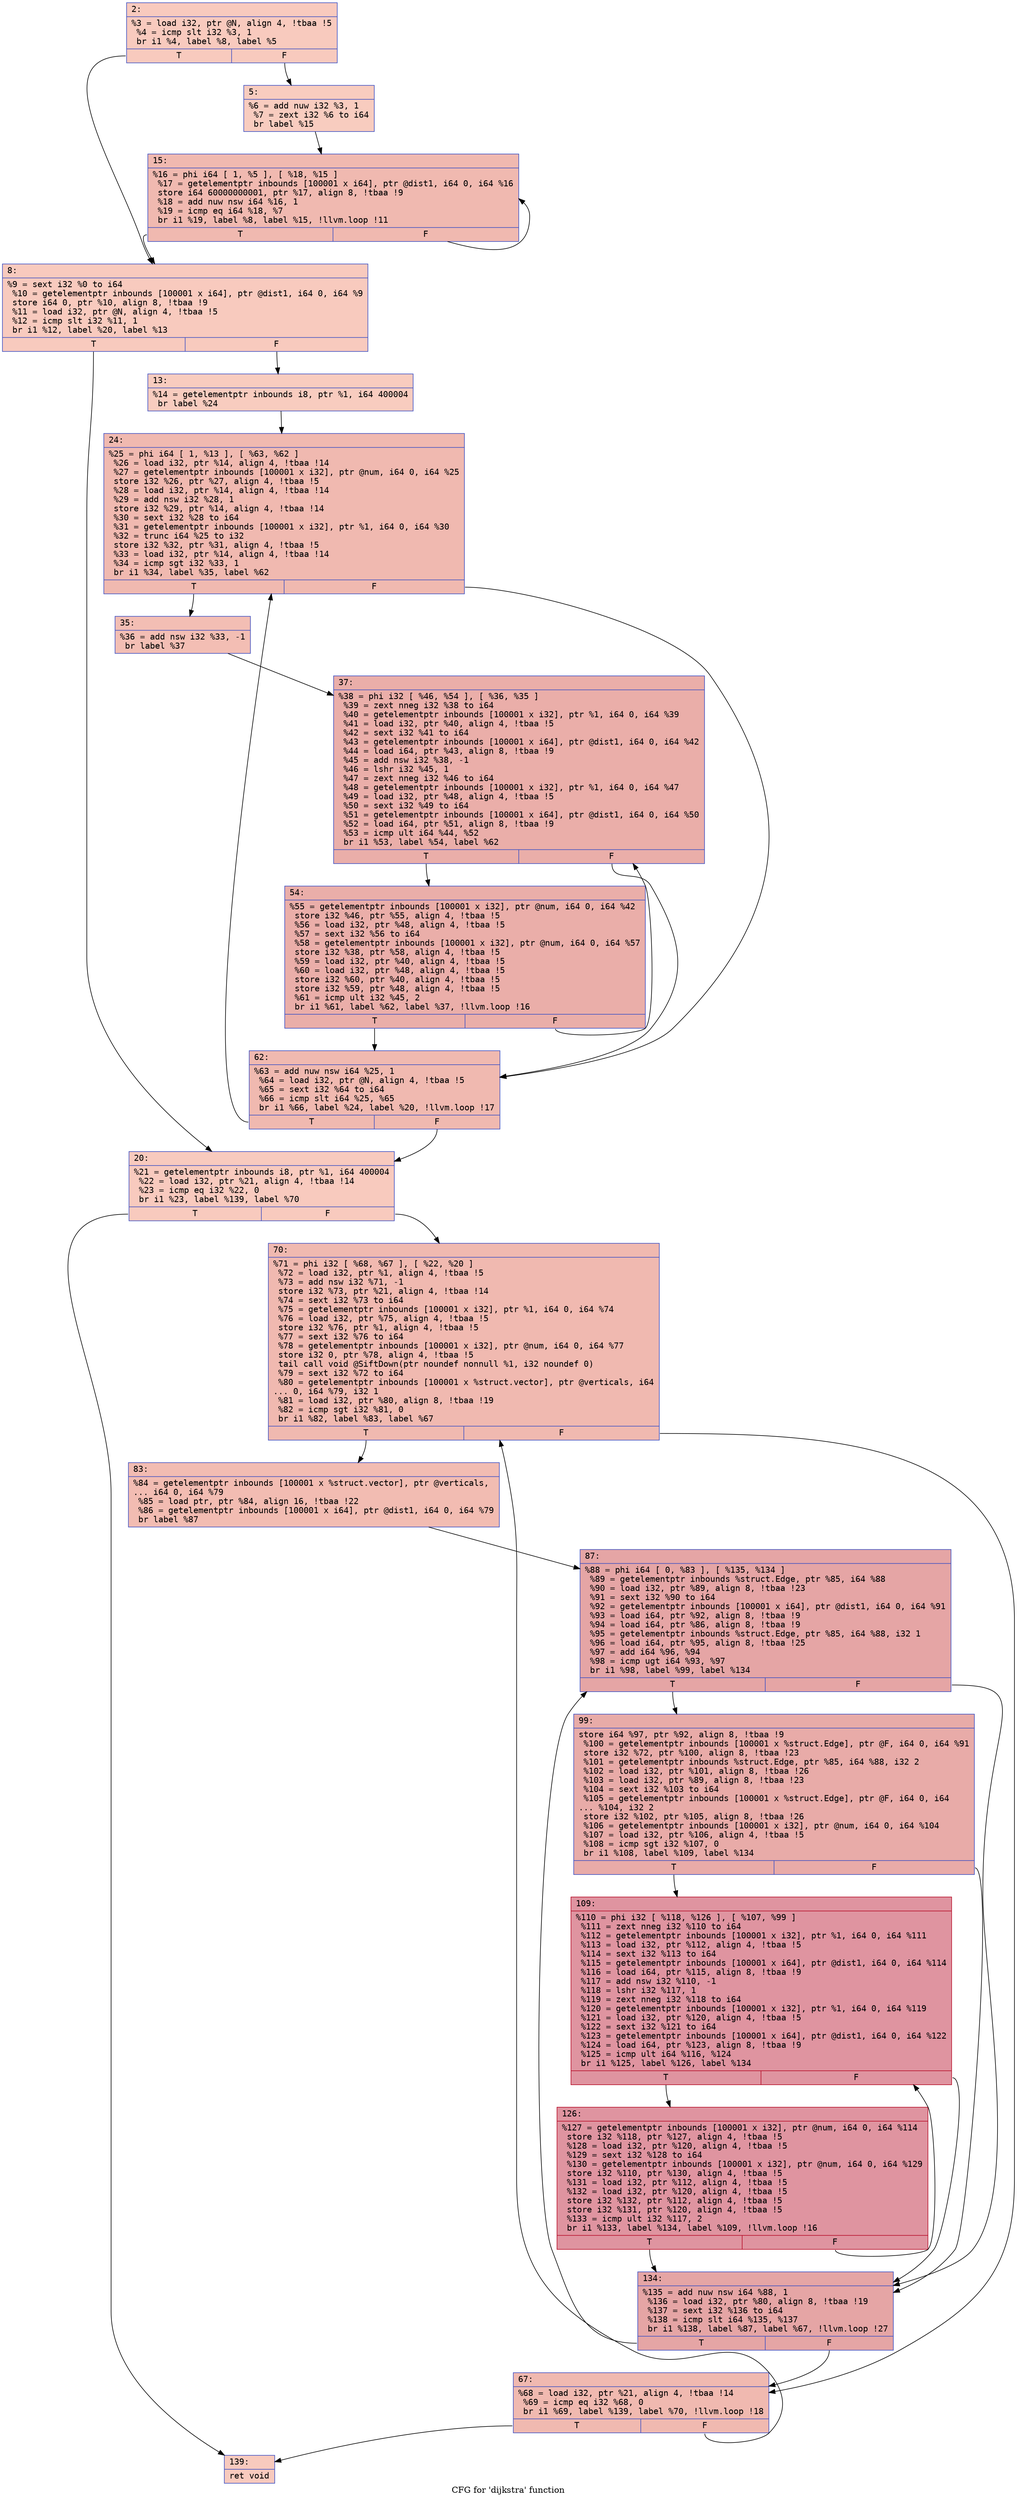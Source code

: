 digraph "CFG for 'dijkstra' function" {
	label="CFG for 'dijkstra' function";

	Node0x616943047b60 [shape=record,color="#3d50c3ff", style=filled, fillcolor="#ef886b70" fontname="Courier",label="{2:\l|  %3 = load i32, ptr @N, align 4, !tbaa !5\l  %4 = icmp slt i32 %3, 1\l  br i1 %4, label %8, label %5\l|{<s0>T|<s1>F}}"];
	Node0x616943047b60:s0 -> Node0x616943047cd0[tooltip="2 -> 8\nProbability 37.50%" ];
	Node0x616943047b60:s1 -> Node0x616943047d30[tooltip="2 -> 5\nProbability 62.50%" ];
	Node0x616943047d30 [shape=record,color="#3d50c3ff", style=filled, fillcolor="#f08b6e70" fontname="Courier",label="{5:\l|  %6 = add nuw i32 %3, 1\l  %7 = zext i32 %6 to i64\l  br label %15\l}"];
	Node0x616943047d30 -> Node0x616943047f40[tooltip="5 -> 15\nProbability 100.00%" ];
	Node0x616943047cd0 [shape=record,color="#3d50c3ff", style=filled, fillcolor="#ef886b70" fontname="Courier",label="{8:\l|  %9 = sext i32 %0 to i64\l  %10 = getelementptr inbounds [100001 x i64], ptr @dist1, i64 0, i64 %9\l  store i64 0, ptr %10, align 8, !tbaa !9\l  %11 = load i32, ptr @N, align 4, !tbaa !5\l  %12 = icmp slt i32 %11, 1\l  br i1 %12, label %20, label %13\l|{<s0>T|<s1>F}}"];
	Node0x616943047cd0:s0 -> Node0x6169430482f0[tooltip="8 -> 20\nProbability 37.50%" ];
	Node0x616943047cd0:s1 -> Node0x616943048350[tooltip="8 -> 13\nProbability 62.50%" ];
	Node0x616943048350 [shape=record,color="#3d50c3ff", style=filled, fillcolor="#f08b6e70" fontname="Courier",label="{13:\l|  %14 = getelementptr inbounds i8, ptr %1, i64 400004\l  br label %24\l}"];
	Node0x616943048350 -> Node0x616943048500[tooltip="13 -> 24\nProbability 100.00%" ];
	Node0x616943047f40 [shape=record,color="#3d50c3ff", style=filled, fillcolor="#de614d70" fontname="Courier",label="{15:\l|  %16 = phi i64 [ 1, %5 ], [ %18, %15 ]\l  %17 = getelementptr inbounds [100001 x i64], ptr @dist1, i64 0, i64 %16\l  store i64 60000000001, ptr %17, align 8, !tbaa !9\l  %18 = add nuw nsw i64 %16, 1\l  %19 = icmp eq i64 %18, %7\l  br i1 %19, label %8, label %15, !llvm.loop !11\l|{<s0>T|<s1>F}}"];
	Node0x616943047f40:s0 -> Node0x616943047cd0[tooltip="15 -> 8\nProbability 3.12%" ];
	Node0x616943047f40:s1 -> Node0x616943047f40[tooltip="15 -> 15\nProbability 96.88%" ];
	Node0x6169430482f0 [shape=record,color="#3d50c3ff", style=filled, fillcolor="#ef886b70" fontname="Courier",label="{20:\l|  %21 = getelementptr inbounds i8, ptr %1, i64 400004\l  %22 = load i32, ptr %21, align 4, !tbaa !14\l  %23 = icmp eq i32 %22, 0\l  br i1 %23, label %139, label %70\l|{<s0>T|<s1>F}}"];
	Node0x6169430482f0:s0 -> Node0x616943048d00[tooltip="20 -> 139\nProbability 37.50%" ];
	Node0x6169430482f0:s1 -> Node0x616943048d60[tooltip="20 -> 70\nProbability 62.50%" ];
	Node0x616943048500 [shape=record,color="#3d50c3ff", style=filled, fillcolor="#de614d70" fontname="Courier",label="{24:\l|  %25 = phi i64 [ 1, %13 ], [ %63, %62 ]\l  %26 = load i32, ptr %14, align 4, !tbaa !14\l  %27 = getelementptr inbounds [100001 x i32], ptr @num, i64 0, i64 %25\l  store i32 %26, ptr %27, align 4, !tbaa !5\l  %28 = load i32, ptr %14, align 4, !tbaa !14\l  %29 = add nsw i32 %28, 1\l  store i32 %29, ptr %14, align 4, !tbaa !14\l  %30 = sext i32 %28 to i64\l  %31 = getelementptr inbounds [100001 x i32], ptr %1, i64 0, i64 %30\l  %32 = trunc i64 %25 to i32\l  store i32 %32, ptr %31, align 4, !tbaa !5\l  %33 = load i32, ptr %14, align 4, !tbaa !14\l  %34 = icmp sgt i32 %33, 1\l  br i1 %34, label %35, label %62\l|{<s0>T|<s1>F}}"];
	Node0x616943048500:s0 -> Node0x6169430496f0[tooltip="24 -> 35\nProbability 50.00%" ];
	Node0x616943048500:s1 -> Node0x616943048eb0[tooltip="24 -> 62\nProbability 50.00%" ];
	Node0x6169430496f0 [shape=record,color="#3d50c3ff", style=filled, fillcolor="#e36c5570" fontname="Courier",label="{35:\l|  %36 = add nsw i32 %33, -1\l  br label %37\l}"];
	Node0x6169430496f0 -> Node0x6169430498d0[tooltip="35 -> 37\nProbability 100.00%" ];
	Node0x6169430498d0 [shape=record,color="#3d50c3ff", style=filled, fillcolor="#d0473d70" fontname="Courier",label="{37:\l|  %38 = phi i32 [ %46, %54 ], [ %36, %35 ]\l  %39 = zext nneg i32 %38 to i64\l  %40 = getelementptr inbounds [100001 x i32], ptr %1, i64 0, i64 %39\l  %41 = load i32, ptr %40, align 4, !tbaa !5\l  %42 = sext i32 %41 to i64\l  %43 = getelementptr inbounds [100001 x i64], ptr @dist1, i64 0, i64 %42\l  %44 = load i64, ptr %43, align 8, !tbaa !9\l  %45 = add nsw i32 %38, -1\l  %46 = lshr i32 %45, 1\l  %47 = zext nneg i32 %46 to i64\l  %48 = getelementptr inbounds [100001 x i32], ptr %1, i64 0, i64 %47\l  %49 = load i32, ptr %48, align 4, !tbaa !5\l  %50 = sext i32 %49 to i64\l  %51 = getelementptr inbounds [100001 x i64], ptr @dist1, i64 0, i64 %50\l  %52 = load i64, ptr %51, align 8, !tbaa !9\l  %53 = icmp ult i64 %44, %52\l  br i1 %53, label %54, label %62\l|{<s0>T|<s1>F}}"];
	Node0x6169430498d0:s0 -> Node0x6169430499d0[tooltip="37 -> 54\nProbability 96.88%" ];
	Node0x6169430498d0:s1 -> Node0x616943048eb0[tooltip="37 -> 62\nProbability 3.12%" ];
	Node0x6169430499d0 [shape=record,color="#3d50c3ff", style=filled, fillcolor="#d0473d70" fontname="Courier",label="{54:\l|  %55 = getelementptr inbounds [100001 x i32], ptr @num, i64 0, i64 %42\l  store i32 %46, ptr %55, align 4, !tbaa !5\l  %56 = load i32, ptr %48, align 4, !tbaa !5\l  %57 = sext i32 %56 to i64\l  %58 = getelementptr inbounds [100001 x i32], ptr @num, i64 0, i64 %57\l  store i32 %38, ptr %58, align 4, !tbaa !5\l  %59 = load i32, ptr %40, align 4, !tbaa !5\l  %60 = load i32, ptr %48, align 4, !tbaa !5\l  store i32 %60, ptr %40, align 4, !tbaa !5\l  store i32 %59, ptr %48, align 4, !tbaa !5\l  %61 = icmp ult i32 %45, 2\l  br i1 %61, label %62, label %37, !llvm.loop !16\l|{<s0>T|<s1>F}}"];
	Node0x6169430499d0:s0 -> Node0x616943048eb0[tooltip="54 -> 62\nProbability 3.12%" ];
	Node0x6169430499d0:s1 -> Node0x6169430498d0[tooltip="54 -> 37\nProbability 96.88%" ];
	Node0x616943048eb0 [shape=record,color="#3d50c3ff", style=filled, fillcolor="#de614d70" fontname="Courier",label="{62:\l|  %63 = add nuw nsw i64 %25, 1\l  %64 = load i32, ptr @N, align 4, !tbaa !5\l  %65 = sext i32 %64 to i64\l  %66 = icmp slt i64 %25, %65\l  br i1 %66, label %24, label %20, !llvm.loop !17\l|{<s0>T|<s1>F}}"];
	Node0x616943048eb0:s0 -> Node0x616943048500[tooltip="62 -> 24\nProbability 96.88%" ];
	Node0x616943048eb0:s1 -> Node0x6169430482f0[tooltip="62 -> 20\nProbability 3.12%" ];
	Node0x6169430435b0 [shape=record,color="#3d50c3ff", style=filled, fillcolor="#de614d70" fontname="Courier",label="{67:\l|  %68 = load i32, ptr %21, align 4, !tbaa !14\l  %69 = icmp eq i32 %68, 0\l  br i1 %69, label %139, label %70, !llvm.loop !18\l|{<s0>T|<s1>F}}"];
	Node0x6169430435b0:s0 -> Node0x616943048d00[tooltip="67 -> 139\nProbability 3.12%" ];
	Node0x6169430435b0:s1 -> Node0x616943048d60[tooltip="67 -> 70\nProbability 96.88%" ];
	Node0x616943048d60 [shape=record,color="#3d50c3ff", style=filled, fillcolor="#de614d70" fontname="Courier",label="{70:\l|  %71 = phi i32 [ %68, %67 ], [ %22, %20 ]\l  %72 = load i32, ptr %1, align 4, !tbaa !5\l  %73 = add nsw i32 %71, -1\l  store i32 %73, ptr %21, align 4, !tbaa !14\l  %74 = sext i32 %73 to i64\l  %75 = getelementptr inbounds [100001 x i32], ptr %1, i64 0, i64 %74\l  %76 = load i32, ptr %75, align 4, !tbaa !5\l  store i32 %76, ptr %1, align 4, !tbaa !5\l  %77 = sext i32 %76 to i64\l  %78 = getelementptr inbounds [100001 x i32], ptr @num, i64 0, i64 %77\l  store i32 0, ptr %78, align 4, !tbaa !5\l  tail call void @SiftDown(ptr noundef nonnull %1, i32 noundef 0)\l  %79 = sext i32 %72 to i64\l  %80 = getelementptr inbounds [100001 x %struct.vector], ptr @verticals, i64\l... 0, i64 %79, i32 1\l  %81 = load i32, ptr %80, align 8, !tbaa !19\l  %82 = icmp sgt i32 %81, 0\l  br i1 %82, label %83, label %67\l|{<s0>T|<s1>F}}"];
	Node0x616943048d60:s0 -> Node0x6169430441f0[tooltip="70 -> 83\nProbability 62.50%" ];
	Node0x616943048d60:s1 -> Node0x6169430435b0[tooltip="70 -> 67\nProbability 37.50%" ];
	Node0x6169430441f0 [shape=record,color="#3d50c3ff", style=filled, fillcolor="#e1675170" fontname="Courier",label="{83:\l|  %84 = getelementptr inbounds [100001 x %struct.vector], ptr @verticals,\l... i64 0, i64 %79\l  %85 = load ptr, ptr %84, align 16, !tbaa !22\l  %86 = getelementptr inbounds [100001 x i64], ptr @dist1, i64 0, i64 %79\l  br label %87\l}"];
	Node0x6169430441f0 -> Node0x61694304e030[tooltip="83 -> 87\nProbability 100.00%" ];
	Node0x61694304e030 [shape=record,color="#3d50c3ff", style=filled, fillcolor="#c5333470" fontname="Courier",label="{87:\l|  %88 = phi i64 [ 0, %83 ], [ %135, %134 ]\l  %89 = getelementptr inbounds %struct.Edge, ptr %85, i64 %88\l  %90 = load i32, ptr %89, align 8, !tbaa !23\l  %91 = sext i32 %90 to i64\l  %92 = getelementptr inbounds [100001 x i64], ptr @dist1, i64 0, i64 %91\l  %93 = load i64, ptr %92, align 8, !tbaa !9\l  %94 = load i64, ptr %86, align 8, !tbaa !9\l  %95 = getelementptr inbounds %struct.Edge, ptr %85, i64 %88, i32 1\l  %96 = load i64, ptr %95, align 8, !tbaa !25\l  %97 = add i64 %96, %94\l  %98 = icmp ugt i64 %93, %97\l  br i1 %98, label %99, label %134\l|{<s0>T|<s1>F}}"];
	Node0x61694304e030:s0 -> Node0x61694304a7d0[tooltip="87 -> 99\nProbability 50.00%" ];
	Node0x61694304e030:s1 -> Node0x61694304e100[tooltip="87 -> 134\nProbability 50.00%" ];
	Node0x61694304a7d0 [shape=record,color="#3d50c3ff", style=filled, fillcolor="#cc403a70" fontname="Courier",label="{99:\l|  store i64 %97, ptr %92, align 8, !tbaa !9\l  %100 = getelementptr inbounds [100001 x %struct.Edge], ptr @F, i64 0, i64 %91\l  store i32 %72, ptr %100, align 8, !tbaa !23\l  %101 = getelementptr inbounds %struct.Edge, ptr %85, i64 %88, i32 2\l  %102 = load i32, ptr %101, align 8, !tbaa !26\l  %103 = load i32, ptr %89, align 8, !tbaa !23\l  %104 = sext i32 %103 to i64\l  %105 = getelementptr inbounds [100001 x %struct.Edge], ptr @F, i64 0, i64\l... %104, i32 2\l  store i32 %102, ptr %105, align 8, !tbaa !26\l  %106 = getelementptr inbounds [100001 x i32], ptr @num, i64 0, i64 %104\l  %107 = load i32, ptr %106, align 4, !tbaa !5\l  %108 = icmp sgt i32 %107, 0\l  br i1 %108, label %109, label %134\l|{<s0>T|<s1>F}}"];
	Node0x61694304a7d0:s0 -> Node0x616943050a30[tooltip="99 -> 109\nProbability 62.50%" ];
	Node0x61694304a7d0:s1 -> Node0x61694304e100[tooltip="99 -> 134\nProbability 37.50%" ];
	Node0x616943050a30 [shape=record,color="#b70d28ff", style=filled, fillcolor="#b70d2870" fontname="Courier",label="{109:\l|  %110 = phi i32 [ %118, %126 ], [ %107, %99 ]\l  %111 = zext nneg i32 %110 to i64\l  %112 = getelementptr inbounds [100001 x i32], ptr %1, i64 0, i64 %111\l  %113 = load i32, ptr %112, align 4, !tbaa !5\l  %114 = sext i32 %113 to i64\l  %115 = getelementptr inbounds [100001 x i64], ptr @dist1, i64 0, i64 %114\l  %116 = load i64, ptr %115, align 8, !tbaa !9\l  %117 = add nsw i32 %110, -1\l  %118 = lshr i32 %117, 1\l  %119 = zext nneg i32 %118 to i64\l  %120 = getelementptr inbounds [100001 x i32], ptr %1, i64 0, i64 %119\l  %121 = load i32, ptr %120, align 4, !tbaa !5\l  %122 = sext i32 %121 to i64\l  %123 = getelementptr inbounds [100001 x i64], ptr @dist1, i64 0, i64 %122\l  %124 = load i64, ptr %123, align 8, !tbaa !9\l  %125 = icmp ult i64 %116, %124\l  br i1 %125, label %126, label %134\l|{<s0>T|<s1>F}}"];
	Node0x616943050a30:s0 -> Node0x616943050b40[tooltip="109 -> 126\nProbability 96.88%" ];
	Node0x616943050a30:s1 -> Node0x61694304e100[tooltip="109 -> 134\nProbability 3.12%" ];
	Node0x616943050b40 [shape=record,color="#b70d28ff", style=filled, fillcolor="#b70d2870" fontname="Courier",label="{126:\l|  %127 = getelementptr inbounds [100001 x i32], ptr @num, i64 0, i64 %114\l  store i32 %118, ptr %127, align 4, !tbaa !5\l  %128 = load i32, ptr %120, align 4, !tbaa !5\l  %129 = sext i32 %128 to i64\l  %130 = getelementptr inbounds [100001 x i32], ptr @num, i64 0, i64 %129\l  store i32 %110, ptr %130, align 4, !tbaa !5\l  %131 = load i32, ptr %112, align 4, !tbaa !5\l  %132 = load i32, ptr %120, align 4, !tbaa !5\l  store i32 %132, ptr %112, align 4, !tbaa !5\l  store i32 %131, ptr %120, align 4, !tbaa !5\l  %133 = icmp ult i32 %117, 2\l  br i1 %133, label %134, label %109, !llvm.loop !16\l|{<s0>T|<s1>F}}"];
	Node0x616943050b40:s0 -> Node0x61694304e100[tooltip="126 -> 134\nProbability 3.12%" ];
	Node0x616943050b40:s1 -> Node0x616943050a30[tooltip="126 -> 109\nProbability 96.88%" ];
	Node0x61694304e100 [shape=record,color="#3d50c3ff", style=filled, fillcolor="#c5333470" fontname="Courier",label="{134:\l|  %135 = add nuw nsw i64 %88, 1\l  %136 = load i32, ptr %80, align 8, !tbaa !19\l  %137 = sext i32 %136 to i64\l  %138 = icmp slt i64 %135, %137\l  br i1 %138, label %87, label %67, !llvm.loop !27\l|{<s0>T|<s1>F}}"];
	Node0x61694304e100:s0 -> Node0x61694304e030[tooltip="134 -> 87\nProbability 96.88%" ];
	Node0x61694304e100:s1 -> Node0x6169430435b0[tooltip="134 -> 67\nProbability 3.12%" ];
	Node0x616943048d00 [shape=record,color="#3d50c3ff", style=filled, fillcolor="#ef886b70" fontname="Courier",label="{139:\l|  ret void\l}"];
}
